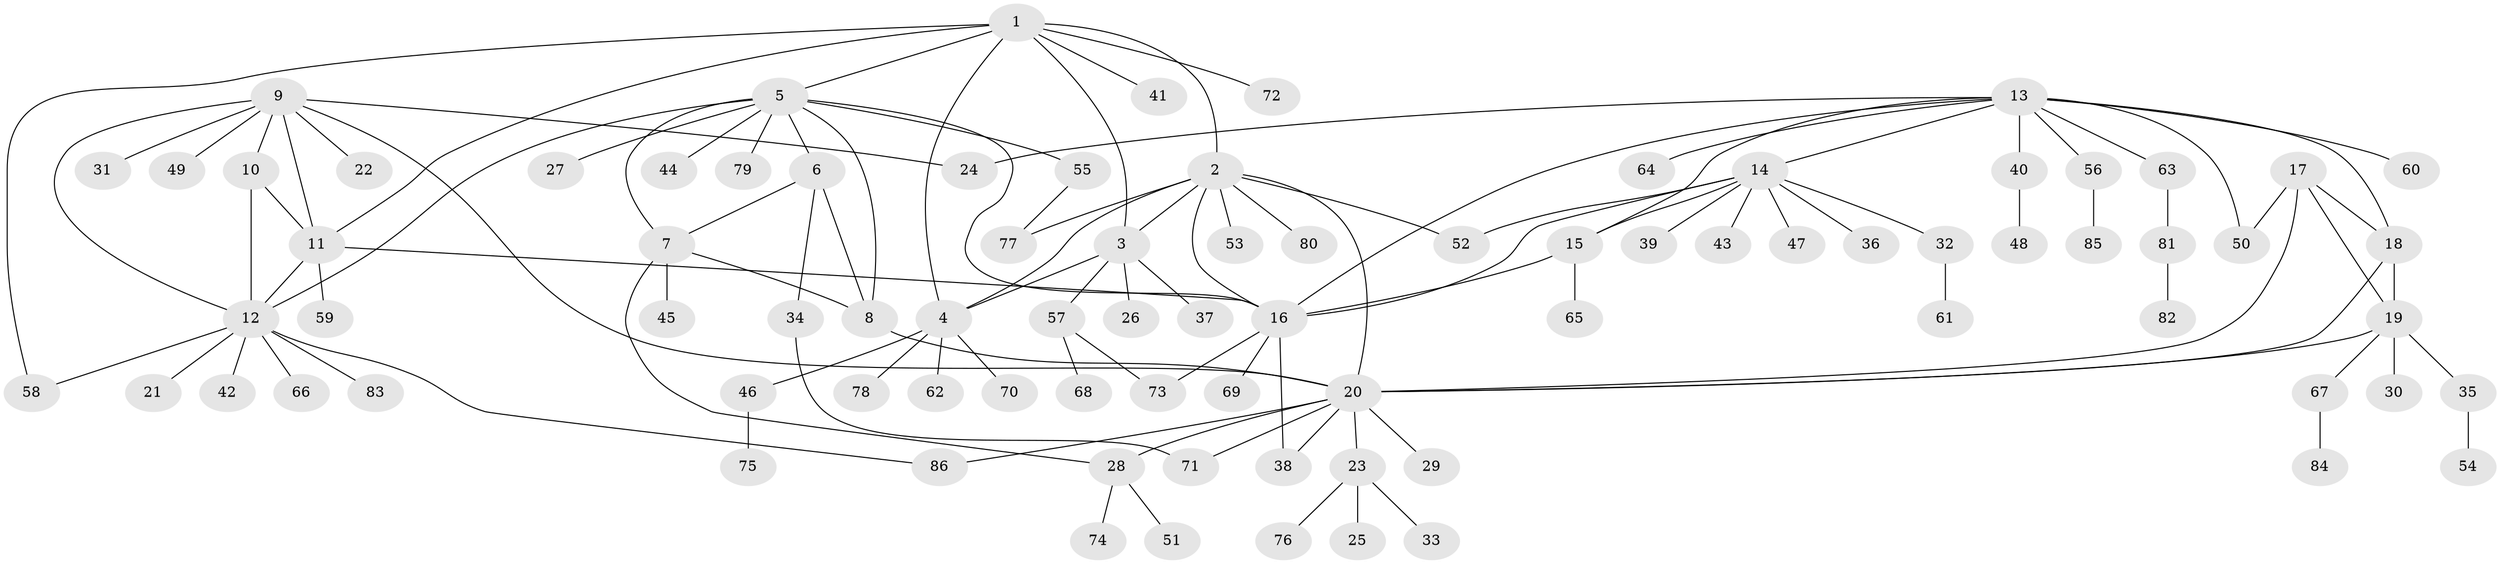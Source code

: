 // Generated by graph-tools (version 1.1) at 2025/02/03/09/25 03:02:33]
// undirected, 86 vertices, 116 edges
graph export_dot {
graph [start="1"]
  node [color=gray90,style=filled];
  1;
  2;
  3;
  4;
  5;
  6;
  7;
  8;
  9;
  10;
  11;
  12;
  13;
  14;
  15;
  16;
  17;
  18;
  19;
  20;
  21;
  22;
  23;
  24;
  25;
  26;
  27;
  28;
  29;
  30;
  31;
  32;
  33;
  34;
  35;
  36;
  37;
  38;
  39;
  40;
  41;
  42;
  43;
  44;
  45;
  46;
  47;
  48;
  49;
  50;
  51;
  52;
  53;
  54;
  55;
  56;
  57;
  58;
  59;
  60;
  61;
  62;
  63;
  64;
  65;
  66;
  67;
  68;
  69;
  70;
  71;
  72;
  73;
  74;
  75;
  76;
  77;
  78;
  79;
  80;
  81;
  82;
  83;
  84;
  85;
  86;
  1 -- 2;
  1 -- 3;
  1 -- 4;
  1 -- 5;
  1 -- 11;
  1 -- 41;
  1 -- 58;
  1 -- 72;
  2 -- 3;
  2 -- 4;
  2 -- 16;
  2 -- 20;
  2 -- 52;
  2 -- 53;
  2 -- 77;
  2 -- 80;
  3 -- 4;
  3 -- 26;
  3 -- 37;
  3 -- 57;
  4 -- 46;
  4 -- 62;
  4 -- 70;
  4 -- 78;
  5 -- 6;
  5 -- 7;
  5 -- 8;
  5 -- 12;
  5 -- 16;
  5 -- 27;
  5 -- 44;
  5 -- 55;
  5 -- 79;
  6 -- 7;
  6 -- 8;
  6 -- 34;
  7 -- 8;
  7 -- 28;
  7 -- 45;
  8 -- 20;
  9 -- 10;
  9 -- 11;
  9 -- 12;
  9 -- 20;
  9 -- 22;
  9 -- 24;
  9 -- 31;
  9 -- 49;
  10 -- 11;
  10 -- 12;
  11 -- 12;
  11 -- 16;
  11 -- 59;
  12 -- 21;
  12 -- 42;
  12 -- 58;
  12 -- 66;
  12 -- 83;
  12 -- 86;
  13 -- 14;
  13 -- 15;
  13 -- 16;
  13 -- 18;
  13 -- 24;
  13 -- 40;
  13 -- 50;
  13 -- 56;
  13 -- 60;
  13 -- 63;
  13 -- 64;
  14 -- 15;
  14 -- 16;
  14 -- 32;
  14 -- 36;
  14 -- 39;
  14 -- 43;
  14 -- 47;
  14 -- 52;
  15 -- 16;
  15 -- 65;
  16 -- 38;
  16 -- 69;
  16 -- 73;
  17 -- 18;
  17 -- 19;
  17 -- 20;
  17 -- 50;
  18 -- 19;
  18 -- 20;
  19 -- 20;
  19 -- 30;
  19 -- 35;
  19 -- 67;
  20 -- 23;
  20 -- 28;
  20 -- 29;
  20 -- 38;
  20 -- 71;
  20 -- 86;
  23 -- 25;
  23 -- 33;
  23 -- 76;
  28 -- 51;
  28 -- 74;
  32 -- 61;
  34 -- 71;
  35 -- 54;
  40 -- 48;
  46 -- 75;
  55 -- 77;
  56 -- 85;
  57 -- 68;
  57 -- 73;
  63 -- 81;
  67 -- 84;
  81 -- 82;
}
